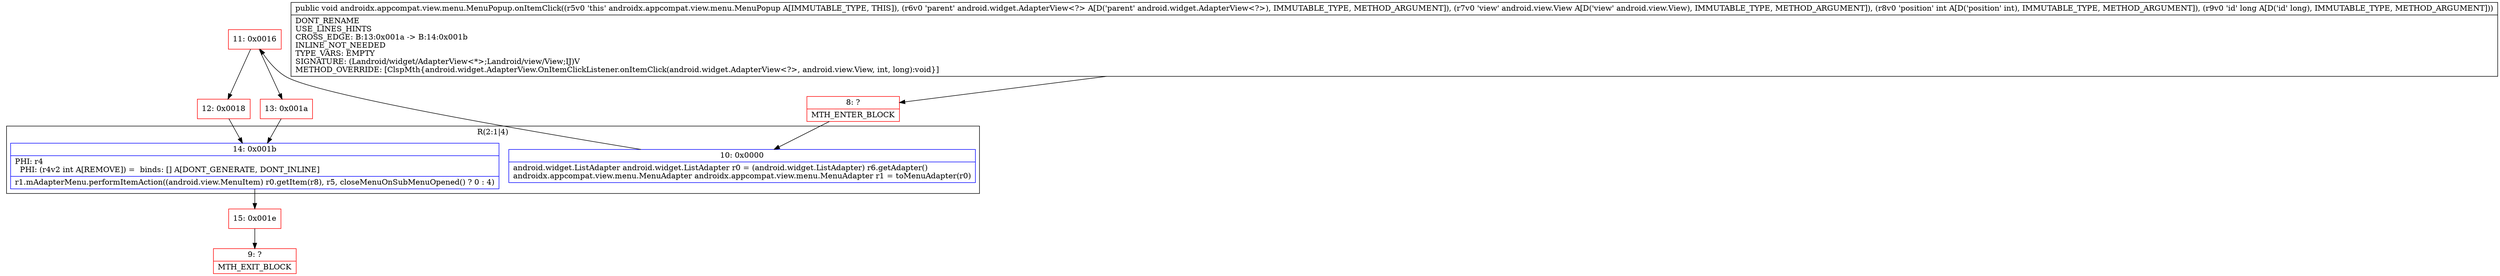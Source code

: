 digraph "CFG forandroidx.appcompat.view.menu.MenuPopup.onItemClick(Landroid\/widget\/AdapterView;Landroid\/view\/View;IJ)V" {
subgraph cluster_Region_1058619648 {
label = "R(2:1|4)";
node [shape=record,color=blue];
Node_10 [shape=record,label="{10\:\ 0x0000|android.widget.ListAdapter android.widget.ListAdapter r0 = (android.widget.ListAdapter) r6.getAdapter()\landroidx.appcompat.view.menu.MenuAdapter androidx.appcompat.view.menu.MenuAdapter r1 = toMenuAdapter(r0)\l}"];
Node_14 [shape=record,label="{14\:\ 0x001b|PHI: r4 \l  PHI: (r4v2 int A[REMOVE]) =  binds: [] A[DONT_GENERATE, DONT_INLINE]\l|r1.mAdapterMenu.performItemAction((android.view.MenuItem) r0.getItem(r8), r5, closeMenuOnSubMenuOpened() ? 0 : 4)\l}"];
}
Node_8 [shape=record,color=red,label="{8\:\ ?|MTH_ENTER_BLOCK\l}"];
Node_11 [shape=record,color=red,label="{11\:\ 0x0016}"];
Node_12 [shape=record,color=red,label="{12\:\ 0x0018}"];
Node_15 [shape=record,color=red,label="{15\:\ 0x001e}"];
Node_9 [shape=record,color=red,label="{9\:\ ?|MTH_EXIT_BLOCK\l}"];
Node_13 [shape=record,color=red,label="{13\:\ 0x001a}"];
MethodNode[shape=record,label="{public void androidx.appcompat.view.menu.MenuPopup.onItemClick((r5v0 'this' androidx.appcompat.view.menu.MenuPopup A[IMMUTABLE_TYPE, THIS]), (r6v0 'parent' android.widget.AdapterView\<?\> A[D('parent' android.widget.AdapterView\<?\>), IMMUTABLE_TYPE, METHOD_ARGUMENT]), (r7v0 'view' android.view.View A[D('view' android.view.View), IMMUTABLE_TYPE, METHOD_ARGUMENT]), (r8v0 'position' int A[D('position' int), IMMUTABLE_TYPE, METHOD_ARGUMENT]), (r9v0 'id' long A[D('id' long), IMMUTABLE_TYPE, METHOD_ARGUMENT]))  | DONT_RENAME\lUSE_LINES_HINTS\lCROSS_EDGE: B:13:0x001a \-\> B:14:0x001b\lINLINE_NOT_NEEDED\lTYPE_VARS: EMPTY\lSIGNATURE: (Landroid\/widget\/AdapterView\<*\>;Landroid\/view\/View;IJ)V\lMETHOD_OVERRIDE: [ClspMth\{android.widget.AdapterView.OnItemClickListener.onItemClick(android.widget.AdapterView\<?\>, android.view.View, int, long):void\}]\l}"];
MethodNode -> Node_8;Node_10 -> Node_11;
Node_14 -> Node_15;
Node_8 -> Node_10;
Node_11 -> Node_12;
Node_11 -> Node_13;
Node_12 -> Node_14;
Node_15 -> Node_9;
Node_13 -> Node_14;
}

